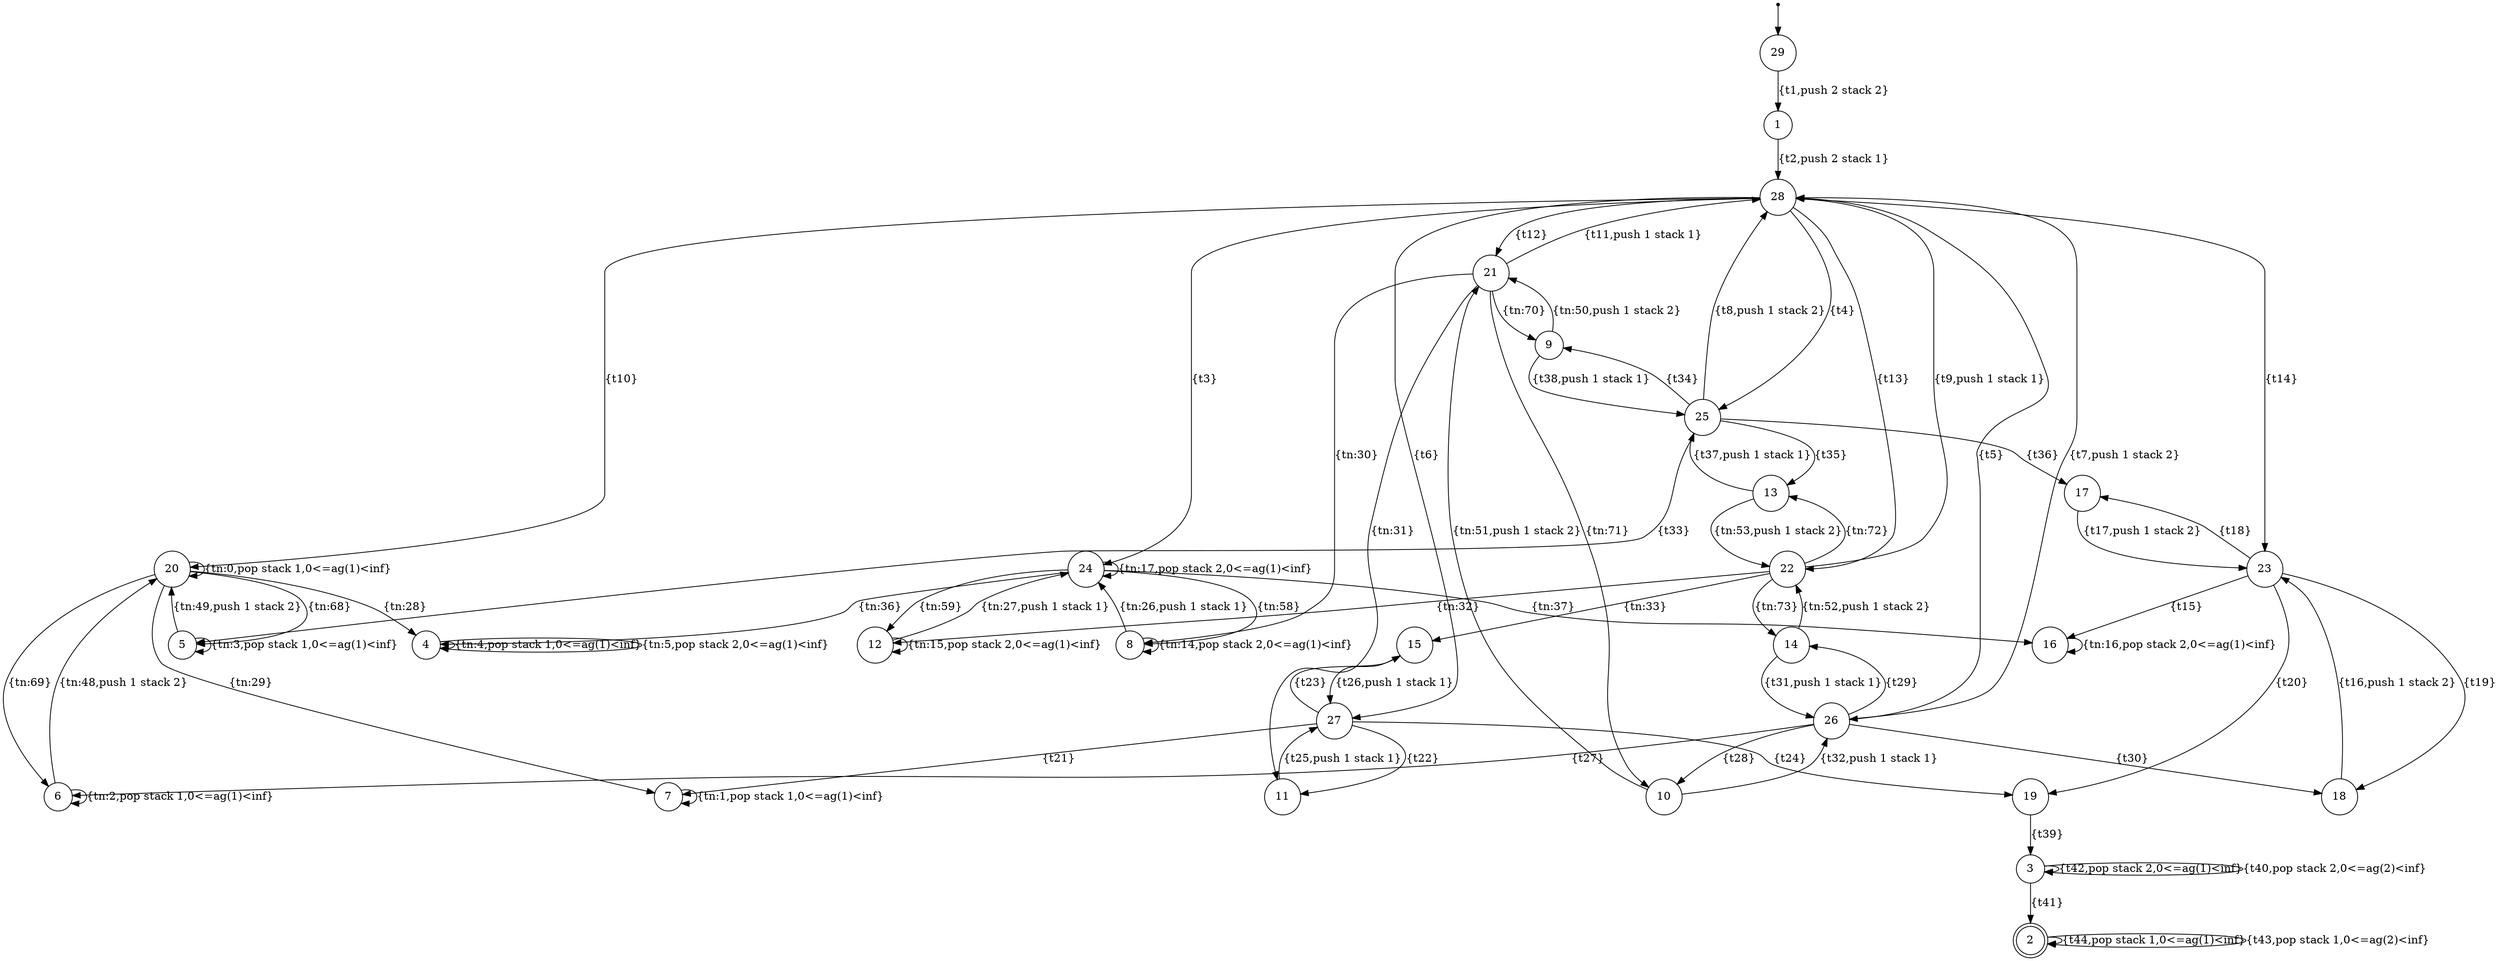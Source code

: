 digraph finite_state_machine {
	node [shape = point ]; qi0;
	node [shape = doublecircle];2;
	node [shape=circle];
	qi0 -> 29;
	20 -> 20 [ label = "{tn:0,pop stack 1,0<=ag(1)<inf}" ];
	7 -> 7 [ label = "{tn:1,pop stack 1,0<=ag(1)<inf}" ];
	6 -> 6 [ label = "{tn:2,pop stack 1,0<=ag(1)<inf}" ];
	5 -> 5 [ label = "{tn:3,pop stack 1,0<=ag(1)<inf}" ];
	4 -> 4 [ label = "{tn:4,pop stack 1,0<=ag(1)<inf}" ];
	4 -> 4 [ label = "{tn:5,pop stack 2,0<=ag(1)<inf}" ];
	2 -> 2 [ label = "{t44,pop stack 1,0<=ag(1)<inf}" ];
	3 -> 3 [ label = "{t42,pop stack 2,0<=ag(1)<inf}" ];
	2 -> 2 [ label = "{t43,pop stack 1,0<=ag(2)<inf}" ];
	3 -> 3 [ label = "{t40,pop stack 2,0<=ag(2)<inf}" ];
	1 -> 28 [ label = "{t2,push 2 stack 1}" ];
	29 -> 1 [ label = "{t1,push 2 stack 2}" ];
	3 -> 2 [ label = "{t41}" ];
	19 -> 3 [ label = "{t39}" ];
	8 -> 8 [ label = "{tn:14,pop stack 2,0<=ag(1)<inf}" ];
	12 -> 12 [ label = "{tn:15,pop stack 2,0<=ag(1)<inf}" ];
	16 -> 16 [ label = "{tn:16,pop stack 2,0<=ag(1)<inf}" ];
	24 -> 24 [ label = "{tn:17,pop stack 2,0<=ag(1)<inf}" ];
	21 -> 28 [ label = "{t11,push 1 stack 1}" ];
	22 -> 28 [ label = "{t9,push 1 stack 1}" ];
	11 -> 27 [ label = "{t25,push 1 stack 1}" ];
	15 -> 27 [ label = "{t26,push 1 stack 1}" ];
	10 -> 26 [ label = "{t32,push 1 stack 1}" ];
	14 -> 26 [ label = "{t31,push 1 stack 1}" ];
	9 -> 25 [ label = "{t38,push 1 stack 1}" ];
	13 -> 25 [ label = "{t37,push 1 stack 1}" ];
	8 -> 24 [ label = "{tn:26,push 1 stack 1}" ];
	12 -> 24 [ label = "{tn:27,push 1 stack 1}" ];
	20 -> 4 [ label = "{tn:28}" ];
	20 -> 7 [ label = "{tn:29}" ];
	21 -> 8 [ label = "{tn:30}" ];
	21 -> 11 [ label = "{tn:31}" ];
	22 -> 12 [ label = "{tn:32}" ];
	22 -> 15 [ label = "{tn:33}" ];
	23 -> 16 [ label = "{t15}" ];
	23 -> 19 [ label = "{t20}" ];
	24 -> 4 [ label = "{tn:36}" ];
	24 -> 16 [ label = "{tn:37}" ];
	25 -> 5 [ label = "{t33}" ];
	25 -> 17 [ label = "{t36}" ];
	26 -> 6 [ label = "{t27}" ];
	26 -> 18 [ label = "{t30}" ];
	27 -> 7 [ label = "{t21}" ];
	27 -> 19 [ label = "{t24}" ];
	28 -> 20 [ label = "{t10}" ];
	28 -> 23 [ label = "{t14}" ];
	28 -> 24 [ label = "{t3}" ];
	28 -> 27 [ label = "{t6}" ];
	6 -> 20 [ label = "{tn:48,push 1 stack 2}" ];
	5 -> 20 [ label = "{tn:49,push 1 stack 2}" ];
	9 -> 21 [ label = "{tn:50,push 1 stack 2}" ];
	10 -> 21 [ label = "{tn:51,push 1 stack 2}" ];
	14 -> 22 [ label = "{tn:52,push 1 stack 2}" ];
	13 -> 22 [ label = "{tn:53,push 1 stack 2}" ];
	17 -> 23 [ label = "{t17,push 1 stack 2}" ];
	18 -> 23 [ label = "{t16,push 1 stack 2}" ];
	25 -> 28 [ label = "{t8,push 1 stack 2}" ];
	26 -> 28 [ label = "{t7,push 1 stack 2}" ];
	24 -> 8 [ label = "{tn:58}" ];
	24 -> 12 [ label = "{tn:59}" ];
	25 -> 9 [ label = "{t34}" ];
	25 -> 13 [ label = "{t35}" ];
	26 -> 10 [ label = "{t28}" ];
	26 -> 14 [ label = "{t29}" ];
	27 -> 11 [ label = "{t22}" ];
	27 -> 15 [ label = "{t23}" ];
	28 -> 21 [ label = "{t12}" ];
	28 -> 22 [ label = "{t13}" ];
	20 -> 5 [ label = "{tn:68}" ];
	20 -> 6 [ label = "{tn:69}" ];
	21 -> 9 [ label = "{tn:70}" ];
	21 -> 10 [ label = "{tn:71}" ];
	22 -> 13 [ label = "{tn:72}" ];
	22 -> 14 [ label = "{tn:73}" ];
	23 -> 17 [ label = "{t18}" ];
	23 -> 18 [ label = "{t19}" ];
	28 -> 25 [ label = "{t4}" ];
	28 -> 26 [ label = "{t5}" ];
}